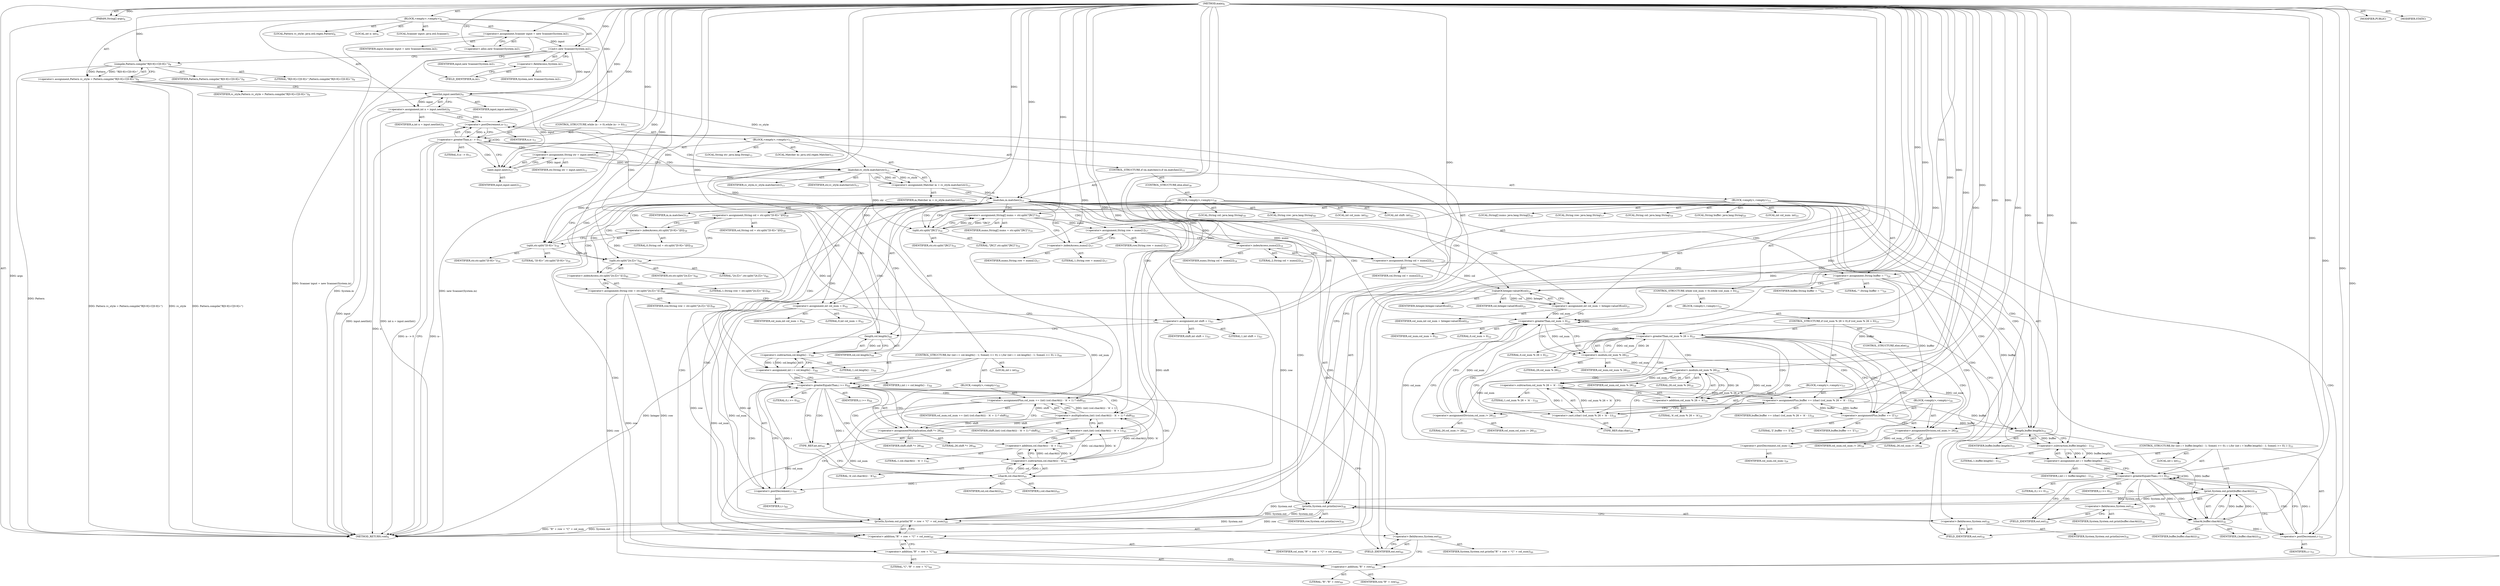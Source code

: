 digraph "main" {  
"19" [label = <(METHOD,main)<SUB>6</SUB>> ]
"20" [label = <(PARAM,String[] args)<SUB>6</SUB>> ]
"21" [label = <(BLOCK,&lt;empty&gt;,&lt;empty&gt;)<SUB>6</SUB>> ]
"4" [label = <(LOCAL,Scanner input: java.util.Scanner)<SUB>7</SUB>> ]
"22" [label = <(&lt;operator&gt;.assignment,Scanner input = new Scanner(System.in))<SUB>7</SUB>> ]
"23" [label = <(IDENTIFIER,input,Scanner input = new Scanner(System.in))<SUB>7</SUB>> ]
"24" [label = <(&lt;operator&gt;.alloc,new Scanner(System.in))<SUB>7</SUB>> ]
"25" [label = <(&lt;init&gt;,new Scanner(System.in))<SUB>7</SUB>> ]
"3" [label = <(IDENTIFIER,input,new Scanner(System.in))<SUB>7</SUB>> ]
"26" [label = <(&lt;operator&gt;.fieldAccess,System.in)<SUB>7</SUB>> ]
"27" [label = <(IDENTIFIER,System,new Scanner(System.in))<SUB>7</SUB>> ]
"28" [label = <(FIELD_IDENTIFIER,in,in)<SUB>7</SUB>> ]
"29" [label = <(LOCAL,Pattern rc_style: java.util.regex.Pattern)<SUB>8</SUB>> ]
"30" [label = <(&lt;operator&gt;.assignment,Pattern rc_style = Pattern.compile(&quot;R[0-9]+C[0-9]+&quot;))<SUB>8</SUB>> ]
"31" [label = <(IDENTIFIER,rc_style,Pattern rc_style = Pattern.compile(&quot;R[0-9]+C[0-9]+&quot;))<SUB>8</SUB>> ]
"32" [label = <(compile,Pattern.compile(&quot;R[0-9]+C[0-9]+&quot;))<SUB>8</SUB>> ]
"33" [label = <(IDENTIFIER,Pattern,Pattern.compile(&quot;R[0-9]+C[0-9]+&quot;))<SUB>8</SUB>> ]
"34" [label = <(LITERAL,&quot;R[0-9]+C[0-9]+&quot;,Pattern.compile(&quot;R[0-9]+C[0-9]+&quot;))<SUB>8</SUB>> ]
"35" [label = <(LOCAL,int n: int)<SUB>9</SUB>> ]
"36" [label = <(&lt;operator&gt;.assignment,int n = input.nextInt())<SUB>9</SUB>> ]
"37" [label = <(IDENTIFIER,n,int n = input.nextInt())<SUB>9</SUB>> ]
"38" [label = <(nextInt,input.nextInt())<SUB>9</SUB>> ]
"39" [label = <(IDENTIFIER,input,input.nextInt())<SUB>9</SUB>> ]
"40" [label = <(CONTROL_STRUCTURE,while (n-- &gt; 0),while (n-- &gt; 0))<SUB>11</SUB>> ]
"41" [label = <(&lt;operator&gt;.greaterThan,n-- &gt; 0)<SUB>11</SUB>> ]
"42" [label = <(&lt;operator&gt;.postDecrement,n--)<SUB>11</SUB>> ]
"43" [label = <(IDENTIFIER,n,n--)<SUB>11</SUB>> ]
"44" [label = <(LITERAL,0,n-- &gt; 0)<SUB>11</SUB>> ]
"45" [label = <(BLOCK,&lt;empty&gt;,&lt;empty&gt;)<SUB>11</SUB>> ]
"46" [label = <(LOCAL,String str: java.lang.String)<SUB>12</SUB>> ]
"47" [label = <(&lt;operator&gt;.assignment,String str = input.next())<SUB>12</SUB>> ]
"48" [label = <(IDENTIFIER,str,String str = input.next())<SUB>12</SUB>> ]
"49" [label = <(next,input.next())<SUB>12</SUB>> ]
"50" [label = <(IDENTIFIER,input,input.next())<SUB>12</SUB>> ]
"51" [label = <(LOCAL,Matcher m: java.util.regex.Matcher)<SUB>13</SUB>> ]
"52" [label = <(&lt;operator&gt;.assignment,Matcher m = rc_style.matcher(str))<SUB>13</SUB>> ]
"53" [label = <(IDENTIFIER,m,Matcher m = rc_style.matcher(str))<SUB>13</SUB>> ]
"54" [label = <(matcher,rc_style.matcher(str))<SUB>13</SUB>> ]
"55" [label = <(IDENTIFIER,rc_style,rc_style.matcher(str))<SUB>13</SUB>> ]
"56" [label = <(IDENTIFIER,str,rc_style.matcher(str))<SUB>13</SUB>> ]
"57" [label = <(CONTROL_STRUCTURE,if (m.matches()),if (m.matches()))<SUB>15</SUB>> ]
"58" [label = <(matches,m.matches())<SUB>15</SUB>> ]
"59" [label = <(IDENTIFIER,m,m.matches())<SUB>15</SUB>> ]
"60" [label = <(BLOCK,&lt;empty&gt;,&lt;empty&gt;)<SUB>15</SUB>> ]
"61" [label = <(LOCAL,String[] nums: java.lang.String[])<SUB>16</SUB>> ]
"62" [label = <(&lt;operator&gt;.assignment,String[] nums = str.split(&quot;[RC]&quot;))<SUB>16</SUB>> ]
"63" [label = <(IDENTIFIER,nums,String[] nums = str.split(&quot;[RC]&quot;))<SUB>16</SUB>> ]
"64" [label = <(split,str.split(&quot;[RC]&quot;))<SUB>16</SUB>> ]
"65" [label = <(IDENTIFIER,str,str.split(&quot;[RC]&quot;))<SUB>16</SUB>> ]
"66" [label = <(LITERAL,&quot;[RC]&quot;,str.split(&quot;[RC]&quot;))<SUB>16</SUB>> ]
"67" [label = <(LOCAL,String row: java.lang.String)<SUB>17</SUB>> ]
"68" [label = <(&lt;operator&gt;.assignment,String row = nums[1])<SUB>17</SUB>> ]
"69" [label = <(IDENTIFIER,row,String row = nums[1])<SUB>17</SUB>> ]
"70" [label = <(&lt;operator&gt;.indexAccess,nums[1])<SUB>17</SUB>> ]
"71" [label = <(IDENTIFIER,nums,String row = nums[1])<SUB>17</SUB>> ]
"72" [label = <(LITERAL,1,String row = nums[1])<SUB>17</SUB>> ]
"73" [label = <(LOCAL,String col: java.lang.String)<SUB>18</SUB>> ]
"74" [label = <(&lt;operator&gt;.assignment,String col = nums[2])<SUB>18</SUB>> ]
"75" [label = <(IDENTIFIER,col,String col = nums[2])<SUB>18</SUB>> ]
"76" [label = <(&lt;operator&gt;.indexAccess,nums[2])<SUB>18</SUB>> ]
"77" [label = <(IDENTIFIER,nums,String col = nums[2])<SUB>18</SUB>> ]
"78" [label = <(LITERAL,2,String col = nums[2])<SUB>18</SUB>> ]
"79" [label = <(LOCAL,String buffer: java.lang.String)<SUB>20</SUB>> ]
"80" [label = <(&lt;operator&gt;.assignment,String buffer = &quot;&quot;)<SUB>20</SUB>> ]
"81" [label = <(IDENTIFIER,buffer,String buffer = &quot;&quot;)<SUB>20</SUB>> ]
"82" [label = <(LITERAL,&quot;&quot;,String buffer = &quot;&quot;)<SUB>20</SUB>> ]
"83" [label = <(LOCAL,int col_num: int)<SUB>21</SUB>> ]
"84" [label = <(&lt;operator&gt;.assignment,int col_num = Integer.valueOf(col))<SUB>21</SUB>> ]
"85" [label = <(IDENTIFIER,col_num,int col_num = Integer.valueOf(col))<SUB>21</SUB>> ]
"86" [label = <(valueOf,Integer.valueOf(col))<SUB>21</SUB>> ]
"87" [label = <(IDENTIFIER,Integer,Integer.valueOf(col))<SUB>21</SUB>> ]
"88" [label = <(IDENTIFIER,col,Integer.valueOf(col))<SUB>21</SUB>> ]
"89" [label = <(CONTROL_STRUCTURE,while (col_num &gt; 0),while (col_num &gt; 0))<SUB>22</SUB>> ]
"90" [label = <(&lt;operator&gt;.greaterThan,col_num &gt; 0)<SUB>22</SUB>> ]
"91" [label = <(IDENTIFIER,col_num,col_num &gt; 0)<SUB>22</SUB>> ]
"92" [label = <(LITERAL,0,col_num &gt; 0)<SUB>22</SUB>> ]
"93" [label = <(BLOCK,&lt;empty&gt;,&lt;empty&gt;)<SUB>22</SUB>> ]
"94" [label = <(CONTROL_STRUCTURE,if (col_num % 26 &gt; 0),if (col_num % 26 &gt; 0))<SUB>23</SUB>> ]
"95" [label = <(&lt;operator&gt;.greaterThan,col_num % 26 &gt; 0)<SUB>23</SUB>> ]
"96" [label = <(&lt;operator&gt;.modulo,col_num % 26)<SUB>23</SUB>> ]
"97" [label = <(IDENTIFIER,col_num,col_num % 26)<SUB>23</SUB>> ]
"98" [label = <(LITERAL,26,col_num % 26)<SUB>23</SUB>> ]
"99" [label = <(LITERAL,0,col_num % 26 &gt; 0)<SUB>23</SUB>> ]
"100" [label = <(BLOCK,&lt;empty&gt;,&lt;empty&gt;)<SUB>23</SUB>> ]
"101" [label = <(&lt;operator&gt;.assignmentPlus,buffer += (char) (col_num % 26 + 'A' - 1))<SUB>24</SUB>> ]
"102" [label = <(IDENTIFIER,buffer,buffer += (char) (col_num % 26 + 'A' - 1))<SUB>24</SUB>> ]
"103" [label = <(&lt;operator&gt;.cast,(char) (col_num % 26 + 'A' - 1))<SUB>24</SUB>> ]
"104" [label = <(TYPE_REF,char,char)<SUB>24</SUB>> ]
"105" [label = <(&lt;operator&gt;.subtraction,col_num % 26 + 'A' - 1)<SUB>24</SUB>> ]
"106" [label = <(&lt;operator&gt;.addition,col_num % 26 + 'A')<SUB>24</SUB>> ]
"107" [label = <(&lt;operator&gt;.modulo,col_num % 26)<SUB>24</SUB>> ]
"108" [label = <(IDENTIFIER,col_num,col_num % 26)<SUB>24</SUB>> ]
"109" [label = <(LITERAL,26,col_num % 26)<SUB>24</SUB>> ]
"110" [label = <(LITERAL,'A',col_num % 26 + 'A')<SUB>24</SUB>> ]
"111" [label = <(LITERAL,1,col_num % 26 + 'A' - 1)<SUB>24</SUB>> ]
"112" [label = <(&lt;operator&gt;.assignmentDivision,col_num /= 26)<SUB>25</SUB>> ]
"113" [label = <(IDENTIFIER,col_num,col_num /= 26)<SUB>25</SUB>> ]
"114" [label = <(LITERAL,26,col_num /= 26)<SUB>25</SUB>> ]
"115" [label = <(CONTROL_STRUCTURE,else,else)<SUB>26</SUB>> ]
"116" [label = <(BLOCK,&lt;empty&gt;,&lt;empty&gt;)<SUB>26</SUB>> ]
"117" [label = <(&lt;operator&gt;.assignmentPlus,buffer += 'Z')<SUB>27</SUB>> ]
"118" [label = <(IDENTIFIER,buffer,buffer += 'Z')<SUB>27</SUB>> ]
"119" [label = <(LITERAL,'Z',buffer += 'Z')<SUB>27</SUB>> ]
"120" [label = <(&lt;operator&gt;.assignmentDivision,col_num /= 26)<SUB>28</SUB>> ]
"121" [label = <(IDENTIFIER,col_num,col_num /= 26)<SUB>28</SUB>> ]
"122" [label = <(LITERAL,26,col_num /= 26)<SUB>28</SUB>> ]
"123" [label = <(&lt;operator&gt;.postDecrement,col_num--)<SUB>29</SUB>> ]
"124" [label = <(IDENTIFIER,col_num,col_num--)<SUB>29</SUB>> ]
"125" [label = <(CONTROL_STRUCTURE,for (int i = buffer.length() - 1; Some(i &gt;= 0); i--),for (int i = buffer.length() - 1; Some(i &gt;= 0); i--))<SUB>33</SUB>> ]
"126" [label = <(LOCAL,int i: int)<SUB>33</SUB>> ]
"127" [label = <(&lt;operator&gt;.assignment,int i = buffer.length() - 1)<SUB>33</SUB>> ]
"128" [label = <(IDENTIFIER,i,int i = buffer.length() - 1)<SUB>33</SUB>> ]
"129" [label = <(&lt;operator&gt;.subtraction,buffer.length() - 1)<SUB>33</SUB>> ]
"130" [label = <(length,buffer.length())<SUB>33</SUB>> ]
"131" [label = <(IDENTIFIER,buffer,buffer.length())<SUB>33</SUB>> ]
"132" [label = <(LITERAL,1,buffer.length() - 1)<SUB>33</SUB>> ]
"133" [label = <(&lt;operator&gt;.greaterEqualsThan,i &gt;= 0)<SUB>33</SUB>> ]
"134" [label = <(IDENTIFIER,i,i &gt;= 0)<SUB>33</SUB>> ]
"135" [label = <(LITERAL,0,i &gt;= 0)<SUB>33</SUB>> ]
"136" [label = <(&lt;operator&gt;.postDecrement,i--)<SUB>33</SUB>> ]
"137" [label = <(IDENTIFIER,i,i--)<SUB>33</SUB>> ]
"138" [label = <(print,System.out.print(buffer.charAt(i)))<SUB>34</SUB>> ]
"139" [label = <(&lt;operator&gt;.fieldAccess,System.out)<SUB>34</SUB>> ]
"140" [label = <(IDENTIFIER,System,System.out.print(buffer.charAt(i)))<SUB>34</SUB>> ]
"141" [label = <(FIELD_IDENTIFIER,out,out)<SUB>34</SUB>> ]
"142" [label = <(charAt,buffer.charAt(i))<SUB>34</SUB>> ]
"143" [label = <(IDENTIFIER,buffer,buffer.charAt(i))<SUB>34</SUB>> ]
"144" [label = <(IDENTIFIER,i,buffer.charAt(i))<SUB>34</SUB>> ]
"145" [label = <(println,System.out.println(row))<SUB>36</SUB>> ]
"146" [label = <(&lt;operator&gt;.fieldAccess,System.out)<SUB>36</SUB>> ]
"147" [label = <(IDENTIFIER,System,System.out.println(row))<SUB>36</SUB>> ]
"148" [label = <(FIELD_IDENTIFIER,out,out)<SUB>36</SUB>> ]
"149" [label = <(IDENTIFIER,row,System.out.println(row))<SUB>36</SUB>> ]
"150" [label = <(CONTROL_STRUCTURE,else,else)<SUB>38</SUB>> ]
"151" [label = <(BLOCK,&lt;empty&gt;,&lt;empty&gt;)<SUB>38</SUB>> ]
"152" [label = <(LOCAL,String col: java.lang.String)<SUB>39</SUB>> ]
"153" [label = <(&lt;operator&gt;.assignment,String col = str.split(&quot;[0-9]+&quot;)[0])<SUB>39</SUB>> ]
"154" [label = <(IDENTIFIER,col,String col = str.split(&quot;[0-9]+&quot;)[0])<SUB>39</SUB>> ]
"155" [label = <(&lt;operator&gt;.indexAccess,str.split(&quot;[0-9]+&quot;)[0])<SUB>39</SUB>> ]
"156" [label = <(split,str.split(&quot;[0-9]+&quot;))<SUB>39</SUB>> ]
"157" [label = <(IDENTIFIER,str,str.split(&quot;[0-9]+&quot;))<SUB>39</SUB>> ]
"158" [label = <(LITERAL,&quot;[0-9]+&quot;,str.split(&quot;[0-9]+&quot;))<SUB>39</SUB>> ]
"159" [label = <(LITERAL,0,String col = str.split(&quot;[0-9]+&quot;)[0])<SUB>39</SUB>> ]
"160" [label = <(LOCAL,String row: java.lang.String)<SUB>40</SUB>> ]
"161" [label = <(&lt;operator&gt;.assignment,String row = str.split(&quot;[A-Z]+&quot;)[1])<SUB>40</SUB>> ]
"162" [label = <(IDENTIFIER,row,String row = str.split(&quot;[A-Z]+&quot;)[1])<SUB>40</SUB>> ]
"163" [label = <(&lt;operator&gt;.indexAccess,str.split(&quot;[A-Z]+&quot;)[1])<SUB>40</SUB>> ]
"164" [label = <(split,str.split(&quot;[A-Z]+&quot;))<SUB>40</SUB>> ]
"165" [label = <(IDENTIFIER,str,str.split(&quot;[A-Z]+&quot;))<SUB>40</SUB>> ]
"166" [label = <(LITERAL,&quot;[A-Z]+&quot;,str.split(&quot;[A-Z]+&quot;))<SUB>40</SUB>> ]
"167" [label = <(LITERAL,1,String row = str.split(&quot;[A-Z]+&quot;)[1])<SUB>40</SUB>> ]
"168" [label = <(LOCAL,int col_num: int)<SUB>42</SUB>> ]
"169" [label = <(&lt;operator&gt;.assignment,int col_num = 0)<SUB>42</SUB>> ]
"170" [label = <(IDENTIFIER,col_num,int col_num = 0)<SUB>42</SUB>> ]
"171" [label = <(LITERAL,0,int col_num = 0)<SUB>42</SUB>> ]
"172" [label = <(LOCAL,int shift: int)<SUB>43</SUB>> ]
"173" [label = <(&lt;operator&gt;.assignment,int shift = 1)<SUB>43</SUB>> ]
"174" [label = <(IDENTIFIER,shift,int shift = 1)<SUB>43</SUB>> ]
"175" [label = <(LITERAL,1,int shift = 1)<SUB>43</SUB>> ]
"176" [label = <(CONTROL_STRUCTURE,for (int i = col.length() - 1; Some(i &gt;= 0); i--),for (int i = col.length() - 1; Some(i &gt;= 0); i--))<SUB>44</SUB>> ]
"177" [label = <(LOCAL,int i: int)<SUB>44</SUB>> ]
"178" [label = <(&lt;operator&gt;.assignment,int i = col.length() - 1)<SUB>44</SUB>> ]
"179" [label = <(IDENTIFIER,i,int i = col.length() - 1)<SUB>44</SUB>> ]
"180" [label = <(&lt;operator&gt;.subtraction,col.length() - 1)<SUB>44</SUB>> ]
"181" [label = <(length,col.length())<SUB>44</SUB>> ]
"182" [label = <(IDENTIFIER,col,col.length())<SUB>44</SUB>> ]
"183" [label = <(LITERAL,1,col.length() - 1)<SUB>44</SUB>> ]
"184" [label = <(&lt;operator&gt;.greaterEqualsThan,i &gt;= 0)<SUB>44</SUB>> ]
"185" [label = <(IDENTIFIER,i,i &gt;= 0)<SUB>44</SUB>> ]
"186" [label = <(LITERAL,0,i &gt;= 0)<SUB>44</SUB>> ]
"187" [label = <(&lt;operator&gt;.postDecrement,i--)<SUB>44</SUB>> ]
"188" [label = <(IDENTIFIER,i,i--)<SUB>44</SUB>> ]
"189" [label = <(BLOCK,&lt;empty&gt;,&lt;empty&gt;)<SUB>44</SUB>> ]
"190" [label = <(&lt;operator&gt;.assignmentPlus,col_num += (int) (col.charAt(i) - 'A' + 1) * shift)<SUB>45</SUB>> ]
"191" [label = <(IDENTIFIER,col_num,col_num += (int) (col.charAt(i) - 'A' + 1) * shift)<SUB>45</SUB>> ]
"192" [label = <(&lt;operator&gt;.multiplication,(int) (col.charAt(i) - 'A' + 1) * shift)<SUB>45</SUB>> ]
"193" [label = <(&lt;operator&gt;.cast,(int) (col.charAt(i) - 'A' + 1))<SUB>45</SUB>> ]
"194" [label = <(TYPE_REF,int,int)<SUB>45</SUB>> ]
"195" [label = <(&lt;operator&gt;.addition,col.charAt(i) - 'A' + 1)<SUB>45</SUB>> ]
"196" [label = <(&lt;operator&gt;.subtraction,col.charAt(i) - 'A')<SUB>45</SUB>> ]
"197" [label = <(charAt,col.charAt(i))<SUB>45</SUB>> ]
"198" [label = <(IDENTIFIER,col,col.charAt(i))<SUB>45</SUB>> ]
"199" [label = <(IDENTIFIER,i,col.charAt(i))<SUB>45</SUB>> ]
"200" [label = <(LITERAL,'A',col.charAt(i) - 'A')<SUB>45</SUB>> ]
"201" [label = <(LITERAL,1,col.charAt(i) - 'A' + 1)<SUB>45</SUB>> ]
"202" [label = <(IDENTIFIER,shift,(int) (col.charAt(i) - 'A' + 1) * shift)<SUB>45</SUB>> ]
"203" [label = <(&lt;operator&gt;.assignmentMultiplication,shift *= 26)<SUB>46</SUB>> ]
"204" [label = <(IDENTIFIER,shift,shift *= 26)<SUB>46</SUB>> ]
"205" [label = <(LITERAL,26,shift *= 26)<SUB>46</SUB>> ]
"206" [label = <(println,System.out.println(&quot;R&quot; + row + &quot;C&quot; + col_num))<SUB>49</SUB>> ]
"207" [label = <(&lt;operator&gt;.fieldAccess,System.out)<SUB>49</SUB>> ]
"208" [label = <(IDENTIFIER,System,System.out.println(&quot;R&quot; + row + &quot;C&quot; + col_num))<SUB>49</SUB>> ]
"209" [label = <(FIELD_IDENTIFIER,out,out)<SUB>49</SUB>> ]
"210" [label = <(&lt;operator&gt;.addition,&quot;R&quot; + row + &quot;C&quot; + col_num)<SUB>49</SUB>> ]
"211" [label = <(&lt;operator&gt;.addition,&quot;R&quot; + row + &quot;C&quot;)<SUB>49</SUB>> ]
"212" [label = <(&lt;operator&gt;.addition,&quot;R&quot; + row)<SUB>49</SUB>> ]
"213" [label = <(LITERAL,&quot;R&quot;,&quot;R&quot; + row)<SUB>49</SUB>> ]
"214" [label = <(IDENTIFIER,row,&quot;R&quot; + row)<SUB>49</SUB>> ]
"215" [label = <(LITERAL,&quot;C&quot;,&quot;R&quot; + row + &quot;C&quot;)<SUB>49</SUB>> ]
"216" [label = <(IDENTIFIER,col_num,&quot;R&quot; + row + &quot;C&quot; + col_num)<SUB>49</SUB>> ]
"217" [label = <(MODIFIER,PUBLIC)> ]
"218" [label = <(MODIFIER,STATIC)> ]
"219" [label = <(METHOD_RETURN,void)<SUB>6</SUB>> ]
  "19" -> "20"  [ label = "AST: "] 
  "19" -> "21"  [ label = "AST: "] 
  "19" -> "217"  [ label = "AST: "] 
  "19" -> "218"  [ label = "AST: "] 
  "19" -> "219"  [ label = "AST: "] 
  "21" -> "4"  [ label = "AST: "] 
  "21" -> "22"  [ label = "AST: "] 
  "21" -> "25"  [ label = "AST: "] 
  "21" -> "29"  [ label = "AST: "] 
  "21" -> "30"  [ label = "AST: "] 
  "21" -> "35"  [ label = "AST: "] 
  "21" -> "36"  [ label = "AST: "] 
  "21" -> "40"  [ label = "AST: "] 
  "22" -> "23"  [ label = "AST: "] 
  "22" -> "24"  [ label = "AST: "] 
  "25" -> "3"  [ label = "AST: "] 
  "25" -> "26"  [ label = "AST: "] 
  "26" -> "27"  [ label = "AST: "] 
  "26" -> "28"  [ label = "AST: "] 
  "30" -> "31"  [ label = "AST: "] 
  "30" -> "32"  [ label = "AST: "] 
  "32" -> "33"  [ label = "AST: "] 
  "32" -> "34"  [ label = "AST: "] 
  "36" -> "37"  [ label = "AST: "] 
  "36" -> "38"  [ label = "AST: "] 
  "38" -> "39"  [ label = "AST: "] 
  "40" -> "41"  [ label = "AST: "] 
  "40" -> "45"  [ label = "AST: "] 
  "41" -> "42"  [ label = "AST: "] 
  "41" -> "44"  [ label = "AST: "] 
  "42" -> "43"  [ label = "AST: "] 
  "45" -> "46"  [ label = "AST: "] 
  "45" -> "47"  [ label = "AST: "] 
  "45" -> "51"  [ label = "AST: "] 
  "45" -> "52"  [ label = "AST: "] 
  "45" -> "57"  [ label = "AST: "] 
  "47" -> "48"  [ label = "AST: "] 
  "47" -> "49"  [ label = "AST: "] 
  "49" -> "50"  [ label = "AST: "] 
  "52" -> "53"  [ label = "AST: "] 
  "52" -> "54"  [ label = "AST: "] 
  "54" -> "55"  [ label = "AST: "] 
  "54" -> "56"  [ label = "AST: "] 
  "57" -> "58"  [ label = "AST: "] 
  "57" -> "60"  [ label = "AST: "] 
  "57" -> "150"  [ label = "AST: "] 
  "58" -> "59"  [ label = "AST: "] 
  "60" -> "61"  [ label = "AST: "] 
  "60" -> "62"  [ label = "AST: "] 
  "60" -> "67"  [ label = "AST: "] 
  "60" -> "68"  [ label = "AST: "] 
  "60" -> "73"  [ label = "AST: "] 
  "60" -> "74"  [ label = "AST: "] 
  "60" -> "79"  [ label = "AST: "] 
  "60" -> "80"  [ label = "AST: "] 
  "60" -> "83"  [ label = "AST: "] 
  "60" -> "84"  [ label = "AST: "] 
  "60" -> "89"  [ label = "AST: "] 
  "60" -> "125"  [ label = "AST: "] 
  "60" -> "145"  [ label = "AST: "] 
  "62" -> "63"  [ label = "AST: "] 
  "62" -> "64"  [ label = "AST: "] 
  "64" -> "65"  [ label = "AST: "] 
  "64" -> "66"  [ label = "AST: "] 
  "68" -> "69"  [ label = "AST: "] 
  "68" -> "70"  [ label = "AST: "] 
  "70" -> "71"  [ label = "AST: "] 
  "70" -> "72"  [ label = "AST: "] 
  "74" -> "75"  [ label = "AST: "] 
  "74" -> "76"  [ label = "AST: "] 
  "76" -> "77"  [ label = "AST: "] 
  "76" -> "78"  [ label = "AST: "] 
  "80" -> "81"  [ label = "AST: "] 
  "80" -> "82"  [ label = "AST: "] 
  "84" -> "85"  [ label = "AST: "] 
  "84" -> "86"  [ label = "AST: "] 
  "86" -> "87"  [ label = "AST: "] 
  "86" -> "88"  [ label = "AST: "] 
  "89" -> "90"  [ label = "AST: "] 
  "89" -> "93"  [ label = "AST: "] 
  "90" -> "91"  [ label = "AST: "] 
  "90" -> "92"  [ label = "AST: "] 
  "93" -> "94"  [ label = "AST: "] 
  "94" -> "95"  [ label = "AST: "] 
  "94" -> "100"  [ label = "AST: "] 
  "94" -> "115"  [ label = "AST: "] 
  "95" -> "96"  [ label = "AST: "] 
  "95" -> "99"  [ label = "AST: "] 
  "96" -> "97"  [ label = "AST: "] 
  "96" -> "98"  [ label = "AST: "] 
  "100" -> "101"  [ label = "AST: "] 
  "100" -> "112"  [ label = "AST: "] 
  "101" -> "102"  [ label = "AST: "] 
  "101" -> "103"  [ label = "AST: "] 
  "103" -> "104"  [ label = "AST: "] 
  "103" -> "105"  [ label = "AST: "] 
  "105" -> "106"  [ label = "AST: "] 
  "105" -> "111"  [ label = "AST: "] 
  "106" -> "107"  [ label = "AST: "] 
  "106" -> "110"  [ label = "AST: "] 
  "107" -> "108"  [ label = "AST: "] 
  "107" -> "109"  [ label = "AST: "] 
  "112" -> "113"  [ label = "AST: "] 
  "112" -> "114"  [ label = "AST: "] 
  "115" -> "116"  [ label = "AST: "] 
  "116" -> "117"  [ label = "AST: "] 
  "116" -> "120"  [ label = "AST: "] 
  "116" -> "123"  [ label = "AST: "] 
  "117" -> "118"  [ label = "AST: "] 
  "117" -> "119"  [ label = "AST: "] 
  "120" -> "121"  [ label = "AST: "] 
  "120" -> "122"  [ label = "AST: "] 
  "123" -> "124"  [ label = "AST: "] 
  "125" -> "126"  [ label = "AST: "] 
  "125" -> "127"  [ label = "AST: "] 
  "125" -> "133"  [ label = "AST: "] 
  "125" -> "136"  [ label = "AST: "] 
  "125" -> "138"  [ label = "AST: "] 
  "127" -> "128"  [ label = "AST: "] 
  "127" -> "129"  [ label = "AST: "] 
  "129" -> "130"  [ label = "AST: "] 
  "129" -> "132"  [ label = "AST: "] 
  "130" -> "131"  [ label = "AST: "] 
  "133" -> "134"  [ label = "AST: "] 
  "133" -> "135"  [ label = "AST: "] 
  "136" -> "137"  [ label = "AST: "] 
  "138" -> "139"  [ label = "AST: "] 
  "138" -> "142"  [ label = "AST: "] 
  "139" -> "140"  [ label = "AST: "] 
  "139" -> "141"  [ label = "AST: "] 
  "142" -> "143"  [ label = "AST: "] 
  "142" -> "144"  [ label = "AST: "] 
  "145" -> "146"  [ label = "AST: "] 
  "145" -> "149"  [ label = "AST: "] 
  "146" -> "147"  [ label = "AST: "] 
  "146" -> "148"  [ label = "AST: "] 
  "150" -> "151"  [ label = "AST: "] 
  "151" -> "152"  [ label = "AST: "] 
  "151" -> "153"  [ label = "AST: "] 
  "151" -> "160"  [ label = "AST: "] 
  "151" -> "161"  [ label = "AST: "] 
  "151" -> "168"  [ label = "AST: "] 
  "151" -> "169"  [ label = "AST: "] 
  "151" -> "172"  [ label = "AST: "] 
  "151" -> "173"  [ label = "AST: "] 
  "151" -> "176"  [ label = "AST: "] 
  "151" -> "206"  [ label = "AST: "] 
  "153" -> "154"  [ label = "AST: "] 
  "153" -> "155"  [ label = "AST: "] 
  "155" -> "156"  [ label = "AST: "] 
  "155" -> "159"  [ label = "AST: "] 
  "156" -> "157"  [ label = "AST: "] 
  "156" -> "158"  [ label = "AST: "] 
  "161" -> "162"  [ label = "AST: "] 
  "161" -> "163"  [ label = "AST: "] 
  "163" -> "164"  [ label = "AST: "] 
  "163" -> "167"  [ label = "AST: "] 
  "164" -> "165"  [ label = "AST: "] 
  "164" -> "166"  [ label = "AST: "] 
  "169" -> "170"  [ label = "AST: "] 
  "169" -> "171"  [ label = "AST: "] 
  "173" -> "174"  [ label = "AST: "] 
  "173" -> "175"  [ label = "AST: "] 
  "176" -> "177"  [ label = "AST: "] 
  "176" -> "178"  [ label = "AST: "] 
  "176" -> "184"  [ label = "AST: "] 
  "176" -> "187"  [ label = "AST: "] 
  "176" -> "189"  [ label = "AST: "] 
  "178" -> "179"  [ label = "AST: "] 
  "178" -> "180"  [ label = "AST: "] 
  "180" -> "181"  [ label = "AST: "] 
  "180" -> "183"  [ label = "AST: "] 
  "181" -> "182"  [ label = "AST: "] 
  "184" -> "185"  [ label = "AST: "] 
  "184" -> "186"  [ label = "AST: "] 
  "187" -> "188"  [ label = "AST: "] 
  "189" -> "190"  [ label = "AST: "] 
  "189" -> "203"  [ label = "AST: "] 
  "190" -> "191"  [ label = "AST: "] 
  "190" -> "192"  [ label = "AST: "] 
  "192" -> "193"  [ label = "AST: "] 
  "192" -> "202"  [ label = "AST: "] 
  "193" -> "194"  [ label = "AST: "] 
  "193" -> "195"  [ label = "AST: "] 
  "195" -> "196"  [ label = "AST: "] 
  "195" -> "201"  [ label = "AST: "] 
  "196" -> "197"  [ label = "AST: "] 
  "196" -> "200"  [ label = "AST: "] 
  "197" -> "198"  [ label = "AST: "] 
  "197" -> "199"  [ label = "AST: "] 
  "203" -> "204"  [ label = "AST: "] 
  "203" -> "205"  [ label = "AST: "] 
  "206" -> "207"  [ label = "AST: "] 
  "206" -> "210"  [ label = "AST: "] 
  "207" -> "208"  [ label = "AST: "] 
  "207" -> "209"  [ label = "AST: "] 
  "210" -> "211"  [ label = "AST: "] 
  "210" -> "216"  [ label = "AST: "] 
  "211" -> "212"  [ label = "AST: "] 
  "211" -> "215"  [ label = "AST: "] 
  "212" -> "213"  [ label = "AST: "] 
  "212" -> "214"  [ label = "AST: "] 
  "22" -> "28"  [ label = "CFG: "] 
  "25" -> "32"  [ label = "CFG: "] 
  "30" -> "38"  [ label = "CFG: "] 
  "36" -> "42"  [ label = "CFG: "] 
  "24" -> "22"  [ label = "CFG: "] 
  "26" -> "25"  [ label = "CFG: "] 
  "32" -> "30"  [ label = "CFG: "] 
  "38" -> "36"  [ label = "CFG: "] 
  "41" -> "219"  [ label = "CFG: "] 
  "41" -> "49"  [ label = "CFG: "] 
  "28" -> "26"  [ label = "CFG: "] 
  "42" -> "41"  [ label = "CFG: "] 
  "47" -> "54"  [ label = "CFG: "] 
  "52" -> "58"  [ label = "CFG: "] 
  "49" -> "47"  [ label = "CFG: "] 
  "54" -> "52"  [ label = "CFG: "] 
  "58" -> "64"  [ label = "CFG: "] 
  "58" -> "156"  [ label = "CFG: "] 
  "62" -> "70"  [ label = "CFG: "] 
  "68" -> "76"  [ label = "CFG: "] 
  "74" -> "80"  [ label = "CFG: "] 
  "80" -> "86"  [ label = "CFG: "] 
  "84" -> "90"  [ label = "CFG: "] 
  "145" -> "42"  [ label = "CFG: "] 
  "64" -> "62"  [ label = "CFG: "] 
  "70" -> "68"  [ label = "CFG: "] 
  "76" -> "74"  [ label = "CFG: "] 
  "86" -> "84"  [ label = "CFG: "] 
  "90" -> "96"  [ label = "CFG: "] 
  "90" -> "130"  [ label = "CFG: "] 
  "127" -> "133"  [ label = "CFG: "] 
  "133" -> "141"  [ label = "CFG: "] 
  "133" -> "148"  [ label = "CFG: "] 
  "136" -> "133"  [ label = "CFG: "] 
  "138" -> "136"  [ label = "CFG: "] 
  "146" -> "145"  [ label = "CFG: "] 
  "153" -> "164"  [ label = "CFG: "] 
  "161" -> "169"  [ label = "CFG: "] 
  "169" -> "173"  [ label = "CFG: "] 
  "173" -> "181"  [ label = "CFG: "] 
  "206" -> "42"  [ label = "CFG: "] 
  "129" -> "127"  [ label = "CFG: "] 
  "139" -> "142"  [ label = "CFG: "] 
  "142" -> "138"  [ label = "CFG: "] 
  "148" -> "146"  [ label = "CFG: "] 
  "155" -> "153"  [ label = "CFG: "] 
  "163" -> "161"  [ label = "CFG: "] 
  "178" -> "184"  [ label = "CFG: "] 
  "184" -> "194"  [ label = "CFG: "] 
  "184" -> "209"  [ label = "CFG: "] 
  "187" -> "184"  [ label = "CFG: "] 
  "207" -> "212"  [ label = "CFG: "] 
  "210" -> "206"  [ label = "CFG: "] 
  "95" -> "104"  [ label = "CFG: "] 
  "95" -> "117"  [ label = "CFG: "] 
  "130" -> "129"  [ label = "CFG: "] 
  "141" -> "139"  [ label = "CFG: "] 
  "156" -> "155"  [ label = "CFG: "] 
  "164" -> "163"  [ label = "CFG: "] 
  "180" -> "178"  [ label = "CFG: "] 
  "190" -> "203"  [ label = "CFG: "] 
  "203" -> "187"  [ label = "CFG: "] 
  "209" -> "207"  [ label = "CFG: "] 
  "211" -> "210"  [ label = "CFG: "] 
  "96" -> "95"  [ label = "CFG: "] 
  "101" -> "112"  [ label = "CFG: "] 
  "112" -> "90"  [ label = "CFG: "] 
  "181" -> "180"  [ label = "CFG: "] 
  "192" -> "190"  [ label = "CFG: "] 
  "212" -> "211"  [ label = "CFG: "] 
  "103" -> "101"  [ label = "CFG: "] 
  "117" -> "120"  [ label = "CFG: "] 
  "120" -> "123"  [ label = "CFG: "] 
  "123" -> "90"  [ label = "CFG: "] 
  "193" -> "192"  [ label = "CFG: "] 
  "104" -> "107"  [ label = "CFG: "] 
  "105" -> "103"  [ label = "CFG: "] 
  "194" -> "197"  [ label = "CFG: "] 
  "195" -> "193"  [ label = "CFG: "] 
  "106" -> "105"  [ label = "CFG: "] 
  "196" -> "195"  [ label = "CFG: "] 
  "107" -> "106"  [ label = "CFG: "] 
  "197" -> "196"  [ label = "CFG: "] 
  "19" -> "24"  [ label = "CFG: "] 
  "20" -> "219"  [ label = "DDG: args"] 
  "22" -> "219"  [ label = "DDG: Scanner input = new Scanner(System.in)"] 
  "25" -> "219"  [ label = "DDG: System.in"] 
  "25" -> "219"  [ label = "DDG: new Scanner(System.in)"] 
  "30" -> "219"  [ label = "DDG: rc_style"] 
  "30" -> "219"  [ label = "DDG: Pattern.compile(&quot;R[0-9]+C[0-9]+&quot;)"] 
  "30" -> "219"  [ label = "DDG: Pattern rc_style = Pattern.compile(&quot;R[0-9]+C[0-9]+&quot;)"] 
  "38" -> "219"  [ label = "DDG: input"] 
  "36" -> "219"  [ label = "DDG: input.nextInt()"] 
  "36" -> "219"  [ label = "DDG: int n = input.nextInt()"] 
  "42" -> "219"  [ label = "DDG: n"] 
  "41" -> "219"  [ label = "DDG: n--"] 
  "41" -> "219"  [ label = "DDG: n-- &gt; 0"] 
  "206" -> "219"  [ label = "DDG: System.out"] 
  "206" -> "219"  [ label = "DDG: &quot;R&quot; + row + &quot;C&quot; + col_num"] 
  "145" -> "219"  [ label = "DDG: System.out"] 
  "145" -> "219"  [ label = "DDG: row"] 
  "86" -> "219"  [ label = "DDG: Integer"] 
  "32" -> "219"  [ label = "DDG: Pattern"] 
  "19" -> "20"  [ label = "DDG: "] 
  "19" -> "22"  [ label = "DDG: "] 
  "32" -> "30"  [ label = "DDG: Pattern"] 
  "32" -> "30"  [ label = "DDG: &quot;R[0-9]+C[0-9]+&quot;"] 
  "38" -> "36"  [ label = "DDG: input"] 
  "22" -> "25"  [ label = "DDG: input"] 
  "19" -> "25"  [ label = "DDG: "] 
  "19" -> "32"  [ label = "DDG: "] 
  "25" -> "38"  [ label = "DDG: input"] 
  "19" -> "38"  [ label = "DDG: "] 
  "42" -> "41"  [ label = "DDG: n"] 
  "19" -> "41"  [ label = "DDG: "] 
  "49" -> "47"  [ label = "DDG: input"] 
  "54" -> "52"  [ label = "DDG: rc_style"] 
  "54" -> "52"  [ label = "DDG: str"] 
  "36" -> "42"  [ label = "DDG: n"] 
  "19" -> "42"  [ label = "DDG: "] 
  "38" -> "49"  [ label = "DDG: input"] 
  "19" -> "49"  [ label = "DDG: "] 
  "30" -> "54"  [ label = "DDG: rc_style"] 
  "19" -> "54"  [ label = "DDG: "] 
  "47" -> "54"  [ label = "DDG: str"] 
  "52" -> "58"  [ label = "DDG: m"] 
  "19" -> "58"  [ label = "DDG: "] 
  "64" -> "62"  [ label = "DDG: str"] 
  "64" -> "62"  [ label = "DDG: &quot;[RC]&quot;"] 
  "62" -> "68"  [ label = "DDG: nums"] 
  "62" -> "74"  [ label = "DDG: nums"] 
  "19" -> "80"  [ label = "DDG: "] 
  "86" -> "84"  [ label = "DDG: Integer"] 
  "86" -> "84"  [ label = "DDG: col"] 
  "129" -> "127"  [ label = "DDG: buffer.length()"] 
  "129" -> "127"  [ label = "DDG: 1"] 
  "206" -> "145"  [ label = "DDG: System.out"] 
  "138" -> "145"  [ label = "DDG: System.out"] 
  "68" -> "145"  [ label = "DDG: row"] 
  "19" -> "145"  [ label = "DDG: "] 
  "19" -> "169"  [ label = "DDG: "] 
  "19" -> "173"  [ label = "DDG: "] 
  "54" -> "64"  [ label = "DDG: str"] 
  "19" -> "64"  [ label = "DDG: "] 
  "19" -> "86"  [ label = "DDG: "] 
  "74" -> "86"  [ label = "DDG: col"] 
  "84" -> "90"  [ label = "DDG: col_num"] 
  "123" -> "90"  [ label = "DDG: col_num"] 
  "112" -> "90"  [ label = "DDG: col_num"] 
  "19" -> "90"  [ label = "DDG: "] 
  "127" -> "133"  [ label = "DDG: i"] 
  "136" -> "133"  [ label = "DDG: i"] 
  "19" -> "133"  [ label = "DDG: "] 
  "142" -> "136"  [ label = "DDG: i"] 
  "19" -> "136"  [ label = "DDG: "] 
  "206" -> "138"  [ label = "DDG: System.out"] 
  "145" -> "138"  [ label = "DDG: System.out"] 
  "142" -> "138"  [ label = "DDG: buffer"] 
  "142" -> "138"  [ label = "DDG: i"] 
  "180" -> "178"  [ label = "DDG: col.length()"] 
  "180" -> "178"  [ label = "DDG: 1"] 
  "145" -> "206"  [ label = "DDG: System.out"] 
  "19" -> "206"  [ label = "DDG: "] 
  "161" -> "206"  [ label = "DDG: row"] 
  "169" -> "206"  [ label = "DDG: col_num"] 
  "190" -> "206"  [ label = "DDG: col_num"] 
  "130" -> "129"  [ label = "DDG: buffer"] 
  "19" -> "129"  [ label = "DDG: "] 
  "130" -> "142"  [ label = "DDG: buffer"] 
  "19" -> "142"  [ label = "DDG: "] 
  "133" -> "142"  [ label = "DDG: i"] 
  "178" -> "184"  [ label = "DDG: i"] 
  "187" -> "184"  [ label = "DDG: i"] 
  "19" -> "184"  [ label = "DDG: "] 
  "197" -> "187"  [ label = "DDG: i"] 
  "19" -> "187"  [ label = "DDG: "] 
  "192" -> "190"  [ label = "DDG: (int) (col.charAt(i) - 'A' + 1)"] 
  "192" -> "190"  [ label = "DDG: shift"] 
  "19" -> "203"  [ label = "DDG: "] 
  "19" -> "210"  [ label = "DDG: "] 
  "161" -> "210"  [ label = "DDG: row"] 
  "169" -> "210"  [ label = "DDG: col_num"] 
  "190" -> "210"  [ label = "DDG: col_num"] 
  "96" -> "95"  [ label = "DDG: col_num"] 
  "96" -> "95"  [ label = "DDG: 26"] 
  "19" -> "95"  [ label = "DDG: "] 
  "19" -> "101"  [ label = "DDG: "] 
  "105" -> "101"  [ label = "DDG: col_num % 26 + 'A'"] 
  "105" -> "101"  [ label = "DDG: 1"] 
  "19" -> "112"  [ label = "DDG: "] 
  "80" -> "130"  [ label = "DDG: buffer"] 
  "117" -> "130"  [ label = "DDG: buffer"] 
  "101" -> "130"  [ label = "DDG: buffer"] 
  "19" -> "130"  [ label = "DDG: "] 
  "54" -> "156"  [ label = "DDG: str"] 
  "19" -> "156"  [ label = "DDG: "] 
  "156" -> "164"  [ label = "DDG: str"] 
  "19" -> "164"  [ label = "DDG: "] 
  "181" -> "180"  [ label = "DDG: col"] 
  "19" -> "180"  [ label = "DDG: "] 
  "169" -> "190"  [ label = "DDG: col_num"] 
  "19" -> "190"  [ label = "DDG: "] 
  "192" -> "203"  [ label = "DDG: shift"] 
  "19" -> "211"  [ label = "DDG: "] 
  "161" -> "211"  [ label = "DDG: row"] 
  "90" -> "96"  [ label = "DDG: col_num"] 
  "19" -> "96"  [ label = "DDG: "] 
  "80" -> "101"  [ label = "DDG: buffer"] 
  "117" -> "101"  [ label = "DDG: buffer"] 
  "107" -> "112"  [ label = "DDG: col_num"] 
  "19" -> "117"  [ label = "DDG: "] 
  "19" -> "120"  [ label = "DDG: "] 
  "153" -> "181"  [ label = "DDG: col"] 
  "19" -> "181"  [ label = "DDG: "] 
  "19" -> "192"  [ label = "DDG: "] 
  "196" -> "192"  [ label = "DDG: col.charAt(i)"] 
  "196" -> "192"  [ label = "DDG: 'A'"] 
  "173" -> "192"  [ label = "DDG: shift"] 
  "203" -> "192"  [ label = "DDG: shift"] 
  "19" -> "212"  [ label = "DDG: "] 
  "161" -> "212"  [ label = "DDG: row"] 
  "19" -> "103"  [ label = "DDG: "] 
  "105" -> "103"  [ label = "DDG: col_num % 26 + 'A'"] 
  "105" -> "103"  [ label = "DDG: 1"] 
  "80" -> "117"  [ label = "DDG: buffer"] 
  "101" -> "117"  [ label = "DDG: buffer"] 
  "96" -> "120"  [ label = "DDG: col_num"] 
  "120" -> "123"  [ label = "DDG: col_num"] 
  "19" -> "123"  [ label = "DDG: "] 
  "19" -> "193"  [ label = "DDG: "] 
  "196" -> "193"  [ label = "DDG: col.charAt(i)"] 
  "196" -> "193"  [ label = "DDG: 'A'"] 
  "107" -> "105"  [ label = "DDG: col_num"] 
  "107" -> "105"  [ label = "DDG: 26"] 
  "19" -> "105"  [ label = "DDG: "] 
  "196" -> "195"  [ label = "DDG: col.charAt(i)"] 
  "196" -> "195"  [ label = "DDG: 'A'"] 
  "19" -> "195"  [ label = "DDG: "] 
  "107" -> "106"  [ label = "DDG: col_num"] 
  "107" -> "106"  [ label = "DDG: 26"] 
  "19" -> "106"  [ label = "DDG: "] 
  "197" -> "196"  [ label = "DDG: col"] 
  "197" -> "196"  [ label = "DDG: i"] 
  "19" -> "196"  [ label = "DDG: "] 
  "96" -> "107"  [ label = "DDG: col_num"] 
  "19" -> "107"  [ label = "DDG: "] 
  "181" -> "197"  [ label = "DDG: col"] 
  "19" -> "197"  [ label = "DDG: "] 
  "184" -> "197"  [ label = "DDG: i"] 
  "41" -> "42"  [ label = "CDG: "] 
  "41" -> "52"  [ label = "CDG: "] 
  "41" -> "54"  [ label = "CDG: "] 
  "41" -> "58"  [ label = "CDG: "] 
  "41" -> "47"  [ label = "CDG: "] 
  "41" -> "49"  [ label = "CDG: "] 
  "41" -> "41"  [ label = "CDG: "] 
  "58" -> "68"  [ label = "CDG: "] 
  "58" -> "64"  [ label = "CDG: "] 
  "58" -> "145"  [ label = "CDG: "] 
  "58" -> "146"  [ label = "CDG: "] 
  "58" -> "169"  [ label = "CDG: "] 
  "58" -> "161"  [ label = "CDG: "] 
  "58" -> "84"  [ label = "CDG: "] 
  "58" -> "163"  [ label = "CDG: "] 
  "58" -> "178"  [ label = "CDG: "] 
  "58" -> "209"  [ label = "CDG: "] 
  "58" -> "74"  [ label = "CDG: "] 
  "58" -> "153"  [ label = "CDG: "] 
  "58" -> "76"  [ label = "CDG: "] 
  "58" -> "206"  [ label = "CDG: "] 
  "58" -> "129"  [ label = "CDG: "] 
  "58" -> "181"  [ label = "CDG: "] 
  "58" -> "148"  [ label = "CDG: "] 
  "58" -> "184"  [ label = "CDG: "] 
  "58" -> "90"  [ label = "CDG: "] 
  "58" -> "173"  [ label = "CDG: "] 
  "58" -> "207"  [ label = "CDG: "] 
  "58" -> "212"  [ label = "CDG: "] 
  "58" -> "80"  [ label = "CDG: "] 
  "58" -> "130"  [ label = "CDG: "] 
  "58" -> "70"  [ label = "CDG: "] 
  "58" -> "164"  [ label = "CDG: "] 
  "58" -> "127"  [ label = "CDG: "] 
  "58" -> "155"  [ label = "CDG: "] 
  "58" -> "180"  [ label = "CDG: "] 
  "58" -> "86"  [ label = "CDG: "] 
  "58" -> "210"  [ label = "CDG: "] 
  "58" -> "211"  [ label = "CDG: "] 
  "58" -> "156"  [ label = "CDG: "] 
  "58" -> "62"  [ label = "CDG: "] 
  "58" -> "133"  [ label = "CDG: "] 
  "90" -> "96"  [ label = "CDG: "] 
  "90" -> "95"  [ label = "CDG: "] 
  "90" -> "90"  [ label = "CDG: "] 
  "133" -> "136"  [ label = "CDG: "] 
  "133" -> "138"  [ label = "CDG: "] 
  "133" -> "139"  [ label = "CDG: "] 
  "133" -> "141"  [ label = "CDG: "] 
  "133" -> "142"  [ label = "CDG: "] 
  "133" -> "133"  [ label = "CDG: "] 
  "184" -> "192"  [ label = "CDG: "] 
  "184" -> "196"  [ label = "CDG: "] 
  "184" -> "197"  [ label = "CDG: "] 
  "184" -> "195"  [ label = "CDG: "] 
  "184" -> "187"  [ label = "CDG: "] 
  "184" -> "190"  [ label = "CDG: "] 
  "184" -> "184"  [ label = "CDG: "] 
  "184" -> "194"  [ label = "CDG: "] 
  "184" -> "193"  [ label = "CDG: "] 
  "184" -> "203"  [ label = "CDG: "] 
  "95" -> "107"  [ label = "CDG: "] 
  "95" -> "120"  [ label = "CDG: "] 
  "95" -> "103"  [ label = "CDG: "] 
  "95" -> "104"  [ label = "CDG: "] 
  "95" -> "112"  [ label = "CDG: "] 
  "95" -> "101"  [ label = "CDG: "] 
  "95" -> "123"  [ label = "CDG: "] 
  "95" -> "106"  [ label = "CDG: "] 
  "95" -> "105"  [ label = "CDG: "] 
  "95" -> "117"  [ label = "CDG: "] 
}
